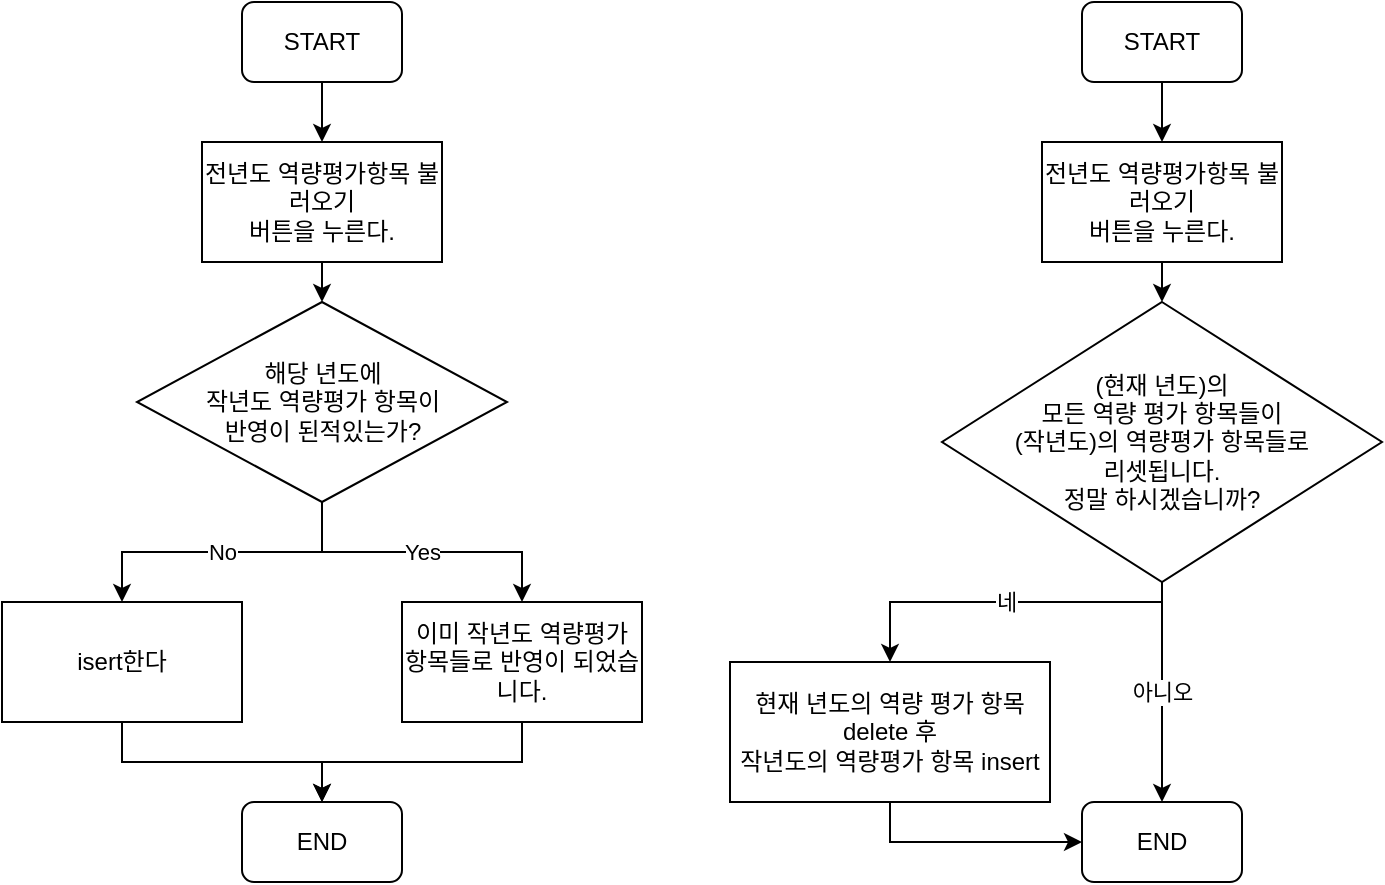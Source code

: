<mxfile version="20.2.5" type="github">
  <diagram id="_BZ3kFJpqRjqWwF1kyh3" name="페이지-1">
    <mxGraphModel dx="992" dy="547" grid="1" gridSize="10" guides="1" tooltips="1" connect="1" arrows="1" fold="1" page="1" pageScale="1" pageWidth="827" pageHeight="1169" math="0" shadow="0">
      <root>
        <mxCell id="0" />
        <mxCell id="1" parent="0" />
        <mxCell id="g1alMhvORCVJ9S5wz74o-3" style="edgeStyle=orthogonalEdgeStyle;rounded=0;orthogonalLoop=1;jettySize=auto;html=1;exitX=0.5;exitY=1;exitDx=0;exitDy=0;entryX=0.5;entryY=0;entryDx=0;entryDy=0;" edge="1" parent="1" source="g1alMhvORCVJ9S5wz74o-1" target="g1alMhvORCVJ9S5wz74o-2">
          <mxGeometry relative="1" as="geometry" />
        </mxCell>
        <mxCell id="g1alMhvORCVJ9S5wz74o-1" value="START" style="rounded=1;whiteSpace=wrap;html=1;" vertex="1" parent="1">
          <mxGeometry x="170" y="60" width="80" height="40" as="geometry" />
        </mxCell>
        <mxCell id="g1alMhvORCVJ9S5wz74o-8" style="edgeStyle=orthogonalEdgeStyle;rounded=0;orthogonalLoop=1;jettySize=auto;html=1;exitX=0.5;exitY=1;exitDx=0;exitDy=0;entryX=0.5;entryY=0;entryDx=0;entryDy=0;" edge="1" parent="1" source="g1alMhvORCVJ9S5wz74o-2" target="g1alMhvORCVJ9S5wz74o-7">
          <mxGeometry relative="1" as="geometry" />
        </mxCell>
        <mxCell id="g1alMhvORCVJ9S5wz74o-2" value="전년도 역량평가항목 불러오기&lt;br&gt;버튼을 누른다." style="rounded=0;whiteSpace=wrap;html=1;" vertex="1" parent="1">
          <mxGeometry x="150" y="130" width="120" height="60" as="geometry" />
        </mxCell>
        <mxCell id="g1alMhvORCVJ9S5wz74o-4" style="edgeStyle=orthogonalEdgeStyle;rounded=0;orthogonalLoop=1;jettySize=auto;html=1;exitX=0.5;exitY=1;exitDx=0;exitDy=0;entryX=0.5;entryY=0;entryDx=0;entryDy=0;" edge="1" parent="1" source="g1alMhvORCVJ9S5wz74o-5" target="g1alMhvORCVJ9S5wz74o-6">
          <mxGeometry relative="1" as="geometry" />
        </mxCell>
        <mxCell id="g1alMhvORCVJ9S5wz74o-5" value="START" style="rounded=1;whiteSpace=wrap;html=1;" vertex="1" parent="1">
          <mxGeometry x="590" y="60" width="80" height="40" as="geometry" />
        </mxCell>
        <mxCell id="g1alMhvORCVJ9S5wz74o-16" style="edgeStyle=orthogonalEdgeStyle;rounded=0;orthogonalLoop=1;jettySize=auto;html=1;exitX=0.5;exitY=1;exitDx=0;exitDy=0;entryX=0.5;entryY=0;entryDx=0;entryDy=0;" edge="1" parent="1" source="g1alMhvORCVJ9S5wz74o-6" target="g1alMhvORCVJ9S5wz74o-15">
          <mxGeometry relative="1" as="geometry" />
        </mxCell>
        <mxCell id="g1alMhvORCVJ9S5wz74o-6" value="전년도 역량평가항목 불러오기&lt;br&gt;버튼을 누른다." style="rounded=0;whiteSpace=wrap;html=1;" vertex="1" parent="1">
          <mxGeometry x="570" y="130" width="120" height="60" as="geometry" />
        </mxCell>
        <mxCell id="g1alMhvORCVJ9S5wz74o-11" value="No" style="edgeStyle=orthogonalEdgeStyle;rounded=0;orthogonalLoop=1;jettySize=auto;html=1;exitX=0.5;exitY=1;exitDx=0;exitDy=0;entryX=0.5;entryY=0;entryDx=0;entryDy=0;" edge="1" parent="1" source="g1alMhvORCVJ9S5wz74o-7" target="g1alMhvORCVJ9S5wz74o-9">
          <mxGeometry relative="1" as="geometry" />
        </mxCell>
        <mxCell id="g1alMhvORCVJ9S5wz74o-12" value="Yes" style="edgeStyle=orthogonalEdgeStyle;rounded=0;orthogonalLoop=1;jettySize=auto;html=1;exitX=0.5;exitY=1;exitDx=0;exitDy=0;entryX=0.5;entryY=0;entryDx=0;entryDy=0;" edge="1" parent="1" source="g1alMhvORCVJ9S5wz74o-7" target="g1alMhvORCVJ9S5wz74o-10">
          <mxGeometry relative="1" as="geometry" />
        </mxCell>
        <mxCell id="g1alMhvORCVJ9S5wz74o-7" value="해당 년도에 &lt;br&gt;작년도 역량평가 항목이 &lt;br&gt;반영이 된적있는가?" style="rhombus;whiteSpace=wrap;html=1;" vertex="1" parent="1">
          <mxGeometry x="117.5" y="210" width="185" height="100" as="geometry" />
        </mxCell>
        <mxCell id="g1alMhvORCVJ9S5wz74o-19" style="edgeStyle=orthogonalEdgeStyle;rounded=0;orthogonalLoop=1;jettySize=auto;html=1;exitX=0.5;exitY=1;exitDx=0;exitDy=0;" edge="1" parent="1" source="g1alMhvORCVJ9S5wz74o-9" target="g1alMhvORCVJ9S5wz74o-18">
          <mxGeometry relative="1" as="geometry" />
        </mxCell>
        <mxCell id="g1alMhvORCVJ9S5wz74o-9" value="isert한다" style="rounded=0;whiteSpace=wrap;html=1;" vertex="1" parent="1">
          <mxGeometry x="50" y="360" width="120" height="60" as="geometry" />
        </mxCell>
        <mxCell id="g1alMhvORCVJ9S5wz74o-20" style="edgeStyle=orthogonalEdgeStyle;rounded=0;orthogonalLoop=1;jettySize=auto;html=1;exitX=0.5;exitY=1;exitDx=0;exitDy=0;entryX=0.5;entryY=0;entryDx=0;entryDy=0;" edge="1" parent="1" source="g1alMhvORCVJ9S5wz74o-10" target="g1alMhvORCVJ9S5wz74o-18">
          <mxGeometry relative="1" as="geometry" />
        </mxCell>
        <mxCell id="g1alMhvORCVJ9S5wz74o-10" value="이미 작년도 역량평가 항목들로 반영이 되었습니다." style="rounded=0;whiteSpace=wrap;html=1;" vertex="1" parent="1">
          <mxGeometry x="250" y="360" width="120" height="60" as="geometry" />
        </mxCell>
        <mxCell id="g1alMhvORCVJ9S5wz74o-23" value="아니오" style="edgeStyle=orthogonalEdgeStyle;rounded=0;orthogonalLoop=1;jettySize=auto;html=1;exitX=0.5;exitY=1;exitDx=0;exitDy=0;entryX=0.5;entryY=0;entryDx=0;entryDy=0;" edge="1" parent="1" source="g1alMhvORCVJ9S5wz74o-15" target="g1alMhvORCVJ9S5wz74o-22">
          <mxGeometry relative="1" as="geometry" />
        </mxCell>
        <mxCell id="g1alMhvORCVJ9S5wz74o-25" value="네" style="edgeStyle=orthogonalEdgeStyle;rounded=0;orthogonalLoop=1;jettySize=auto;html=1;exitX=0.5;exitY=1;exitDx=0;exitDy=0;entryX=0.5;entryY=0;entryDx=0;entryDy=0;" edge="1" parent="1" source="g1alMhvORCVJ9S5wz74o-15" target="g1alMhvORCVJ9S5wz74o-24">
          <mxGeometry relative="1" as="geometry">
            <Array as="points">
              <mxPoint x="630" y="360" />
              <mxPoint x="494" y="360" />
            </Array>
          </mxGeometry>
        </mxCell>
        <mxCell id="g1alMhvORCVJ9S5wz74o-15" value="(현재 년도)의 &lt;br&gt;모든 역량 평가 항목들이&lt;br&gt;(작년도)의 역량평가 항목들로 &lt;br&gt;리셋됩니다.&lt;br&gt;정말 하시겠습니까?" style="rhombus;whiteSpace=wrap;html=1;" vertex="1" parent="1">
          <mxGeometry x="520" y="210" width="220" height="140" as="geometry" />
        </mxCell>
        <mxCell id="g1alMhvORCVJ9S5wz74o-18" value="END" style="rounded=1;whiteSpace=wrap;html=1;" vertex="1" parent="1">
          <mxGeometry x="170" y="460" width="80" height="40" as="geometry" />
        </mxCell>
        <mxCell id="g1alMhvORCVJ9S5wz74o-22" value="END" style="rounded=1;whiteSpace=wrap;html=1;" vertex="1" parent="1">
          <mxGeometry x="590" y="460" width="80" height="40" as="geometry" />
        </mxCell>
        <mxCell id="g1alMhvORCVJ9S5wz74o-26" style="edgeStyle=orthogonalEdgeStyle;rounded=0;orthogonalLoop=1;jettySize=auto;html=1;exitX=0.5;exitY=1;exitDx=0;exitDy=0;entryX=0;entryY=0.5;entryDx=0;entryDy=0;" edge="1" parent="1" source="g1alMhvORCVJ9S5wz74o-24" target="g1alMhvORCVJ9S5wz74o-22">
          <mxGeometry relative="1" as="geometry" />
        </mxCell>
        <mxCell id="g1alMhvORCVJ9S5wz74o-24" value="현재 년도의 역량 평가 항목 delete 후 &lt;br&gt;작년도의 역량평가 항목 insert" style="rounded=0;whiteSpace=wrap;html=1;" vertex="1" parent="1">
          <mxGeometry x="414" y="390" width="160" height="70" as="geometry" />
        </mxCell>
      </root>
    </mxGraphModel>
  </diagram>
</mxfile>
